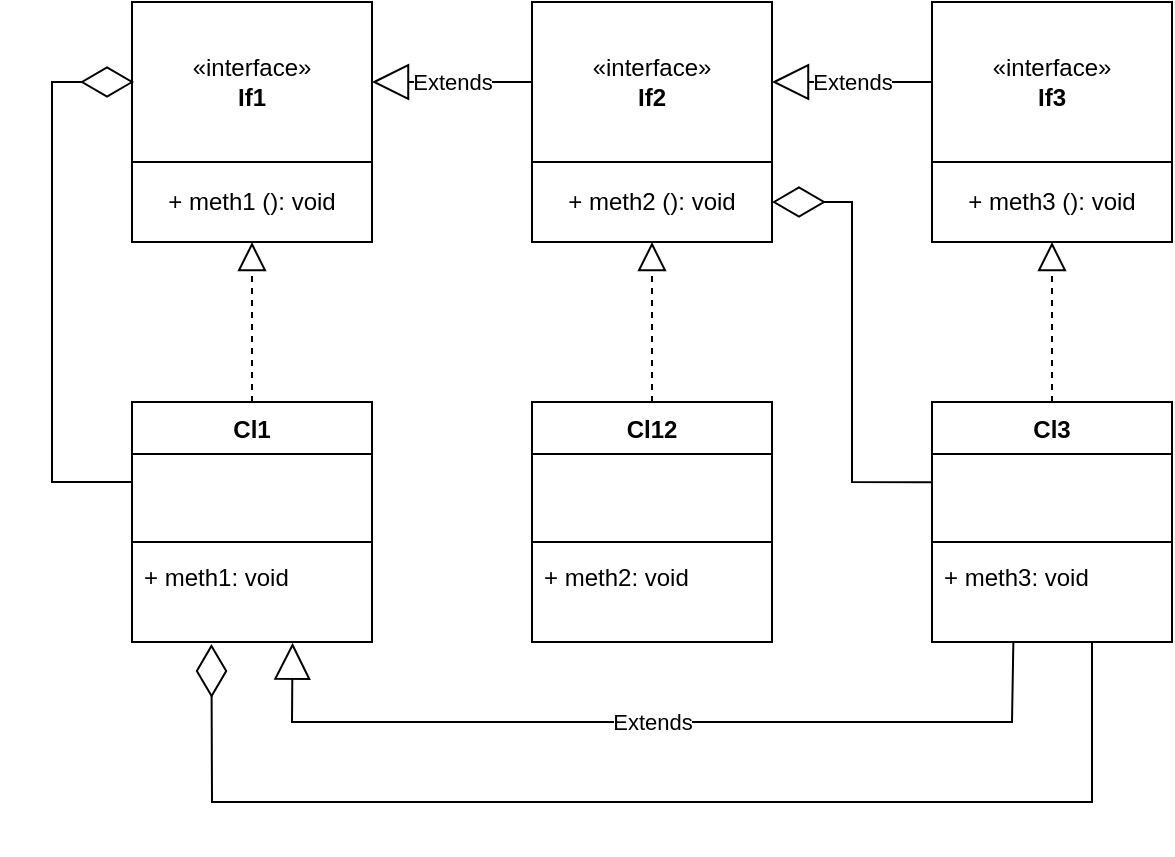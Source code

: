 <mxfile version="24.7.17">
  <diagram name="Страница — 1" id="UQAC5lyNgn5QcYAlGW-z">
    <mxGraphModel dx="779" dy="493" grid="1" gridSize="10" guides="1" tooltips="1" connect="1" arrows="1" fold="1" page="1" pageScale="1" pageWidth="827" pageHeight="1169" math="0" shadow="0">
      <root>
        <mxCell id="0" />
        <mxCell id="1" parent="0" />
        <mxCell id="BOYmDQaxNkSnLl2RtAXD-9" value="Cl1" style="swimlane;fontStyle=1;align=center;verticalAlign=top;childLayout=stackLayout;horizontal=1;startSize=26;horizontalStack=0;resizeParent=1;resizeParentMax=0;resizeLast=0;collapsible=1;marginBottom=0;whiteSpace=wrap;html=1;" vertex="1" parent="1">
          <mxGeometry x="160" y="360" width="120" height="120" as="geometry" />
        </mxCell>
        <mxCell id="BOYmDQaxNkSnLl2RtAXD-10" value="&amp;nbsp;" style="text;strokeColor=none;fillColor=none;align=left;verticalAlign=top;spacingLeft=4;spacingRight=4;overflow=hidden;rotatable=0;points=[[0,0.5],[1,0.5]];portConstraint=eastwest;whiteSpace=wrap;html=1;" vertex="1" parent="BOYmDQaxNkSnLl2RtAXD-9">
          <mxGeometry y="26" width="120" height="40" as="geometry" />
        </mxCell>
        <mxCell id="BOYmDQaxNkSnLl2RtAXD-11" value="" style="line;strokeWidth=1;fillColor=none;align=left;verticalAlign=middle;spacingTop=-1;spacingLeft=3;spacingRight=3;rotatable=0;labelPosition=right;points=[];portConstraint=eastwest;strokeColor=inherit;" vertex="1" parent="BOYmDQaxNkSnLl2RtAXD-9">
          <mxGeometry y="66" width="120" height="8" as="geometry" />
        </mxCell>
        <mxCell id="BOYmDQaxNkSnLl2RtAXD-12" value="+ meth1&lt;span style=&quot;text-align: center;&quot;&gt;: void&lt;/span&gt;" style="text;strokeColor=none;fillColor=none;align=left;verticalAlign=top;spacingLeft=4;spacingRight=4;overflow=hidden;rotatable=0;points=[[0,0.5],[1,0.5]];portConstraint=eastwest;whiteSpace=wrap;html=1;" vertex="1" parent="BOYmDQaxNkSnLl2RtAXD-9">
          <mxGeometry y="74" width="120" height="46" as="geometry" />
        </mxCell>
        <mxCell id="BOYmDQaxNkSnLl2RtAXD-14" value="Cl12" style="swimlane;fontStyle=1;align=center;verticalAlign=top;childLayout=stackLayout;horizontal=1;startSize=26;horizontalStack=0;resizeParent=1;resizeParentMax=0;resizeLast=0;collapsible=1;marginBottom=0;whiteSpace=wrap;html=1;" vertex="1" parent="1">
          <mxGeometry x="360" y="360" width="120" height="120" as="geometry" />
        </mxCell>
        <mxCell id="BOYmDQaxNkSnLl2RtAXD-15" value="&amp;nbsp;" style="text;strokeColor=none;fillColor=none;align=left;verticalAlign=top;spacingLeft=4;spacingRight=4;overflow=hidden;rotatable=0;points=[[0,0.5],[1,0.5]];portConstraint=eastwest;whiteSpace=wrap;html=1;" vertex="1" parent="BOYmDQaxNkSnLl2RtAXD-14">
          <mxGeometry y="26" width="120" height="40" as="geometry" />
        </mxCell>
        <mxCell id="BOYmDQaxNkSnLl2RtAXD-16" value="" style="line;strokeWidth=1;fillColor=none;align=left;verticalAlign=middle;spacingTop=-1;spacingLeft=3;spacingRight=3;rotatable=0;labelPosition=right;points=[];portConstraint=eastwest;strokeColor=inherit;" vertex="1" parent="BOYmDQaxNkSnLl2RtAXD-14">
          <mxGeometry y="66" width="120" height="8" as="geometry" />
        </mxCell>
        <mxCell id="BOYmDQaxNkSnLl2RtAXD-17" value="+ meth2&lt;span style=&quot;text-align: center;&quot;&gt;: void&lt;/span&gt;" style="text;strokeColor=none;fillColor=none;align=left;verticalAlign=top;spacingLeft=4;spacingRight=4;overflow=hidden;rotatable=0;points=[[0,0.5],[1,0.5]];portConstraint=eastwest;whiteSpace=wrap;html=1;" vertex="1" parent="BOYmDQaxNkSnLl2RtAXD-14">
          <mxGeometry y="74" width="120" height="46" as="geometry" />
        </mxCell>
        <mxCell id="BOYmDQaxNkSnLl2RtAXD-18" value="Cl3" style="swimlane;fontStyle=1;align=center;verticalAlign=top;childLayout=stackLayout;horizontal=1;startSize=26;horizontalStack=0;resizeParent=1;resizeParentMax=0;resizeLast=0;collapsible=1;marginBottom=0;whiteSpace=wrap;html=1;" vertex="1" parent="1">
          <mxGeometry x="560" y="360" width="120" height="120" as="geometry" />
        </mxCell>
        <mxCell id="BOYmDQaxNkSnLl2RtAXD-19" value="&amp;nbsp;" style="text;strokeColor=none;fillColor=none;align=left;verticalAlign=top;spacingLeft=4;spacingRight=4;overflow=hidden;rotatable=0;points=[[0,0.5],[1,0.5]];portConstraint=eastwest;whiteSpace=wrap;html=1;" vertex="1" parent="BOYmDQaxNkSnLl2RtAXD-18">
          <mxGeometry y="26" width="120" height="40" as="geometry" />
        </mxCell>
        <mxCell id="BOYmDQaxNkSnLl2RtAXD-20" value="" style="line;strokeWidth=1;fillColor=none;align=left;verticalAlign=middle;spacingTop=-1;spacingLeft=3;spacingRight=3;rotatable=0;labelPosition=right;points=[];portConstraint=eastwest;strokeColor=inherit;" vertex="1" parent="BOYmDQaxNkSnLl2RtAXD-18">
          <mxGeometry y="66" width="120" height="8" as="geometry" />
        </mxCell>
        <mxCell id="BOYmDQaxNkSnLl2RtAXD-21" value="+ meth3&lt;span style=&quot;text-align: center;&quot;&gt;: void&lt;/span&gt;" style="text;strokeColor=none;fillColor=none;align=left;verticalAlign=top;spacingLeft=4;spacingRight=4;overflow=hidden;rotatable=0;points=[[0,0.5],[1,0.5]];portConstraint=eastwest;whiteSpace=wrap;html=1;" vertex="1" parent="BOYmDQaxNkSnLl2RtAXD-18">
          <mxGeometry y="74" width="120" height="46" as="geometry" />
        </mxCell>
        <mxCell id="BOYmDQaxNkSnLl2RtAXD-25" value="" style="group" vertex="1" connectable="0" parent="1">
          <mxGeometry x="160" y="160" width="120" height="120" as="geometry" />
        </mxCell>
        <mxCell id="BOYmDQaxNkSnLl2RtAXD-7" value="«interface»&lt;br&gt;&lt;b&gt;If1&lt;/b&gt;" style="html=1;whiteSpace=wrap;" vertex="1" parent="BOYmDQaxNkSnLl2RtAXD-25">
          <mxGeometry width="120" height="80" as="geometry" />
        </mxCell>
        <mxCell id="BOYmDQaxNkSnLl2RtAXD-8" value="+ meth1 (): void" style="html=1;whiteSpace=wrap;" vertex="1" parent="BOYmDQaxNkSnLl2RtAXD-25">
          <mxGeometry y="80" width="120" height="40" as="geometry" />
        </mxCell>
        <mxCell id="BOYmDQaxNkSnLl2RtAXD-26" value="" style="group" vertex="1" connectable="0" parent="1">
          <mxGeometry x="360" y="160" width="120" height="120" as="geometry" />
        </mxCell>
        <mxCell id="BOYmDQaxNkSnLl2RtAXD-5" value="«interface»&lt;br&gt;&lt;b&gt;If2&lt;/b&gt;" style="html=1;whiteSpace=wrap;" vertex="1" parent="BOYmDQaxNkSnLl2RtAXD-26">
          <mxGeometry width="120" height="80" as="geometry" />
        </mxCell>
        <mxCell id="BOYmDQaxNkSnLl2RtAXD-6" value="+ meth2 (): void" style="html=1;whiteSpace=wrap;" vertex="1" parent="BOYmDQaxNkSnLl2RtAXD-26">
          <mxGeometry y="80" width="120" height="40" as="geometry" />
        </mxCell>
        <mxCell id="BOYmDQaxNkSnLl2RtAXD-27" value="" style="group" vertex="1" connectable="0" parent="1">
          <mxGeometry x="560" y="160" width="120" height="120" as="geometry" />
        </mxCell>
        <mxCell id="BOYmDQaxNkSnLl2RtAXD-3" value="«interface»&lt;br&gt;&lt;b&gt;If3&lt;/b&gt;" style="html=1;whiteSpace=wrap;" vertex="1" parent="BOYmDQaxNkSnLl2RtAXD-27">
          <mxGeometry width="120" height="80" as="geometry" />
        </mxCell>
        <mxCell id="BOYmDQaxNkSnLl2RtAXD-4" value="+ meth3 (): void" style="html=1;whiteSpace=wrap;" vertex="1" parent="BOYmDQaxNkSnLl2RtAXD-27">
          <mxGeometry y="80" width="120" height="40" as="geometry" />
        </mxCell>
        <mxCell id="BOYmDQaxNkSnLl2RtAXD-30" value="" style="endArrow=block;dashed=1;endFill=0;endSize=12;html=1;rounded=0;entryX=0.5;entryY=1;entryDx=0;entryDy=0;exitX=0.5;exitY=0;exitDx=0;exitDy=0;" edge="1" parent="1" source="BOYmDQaxNkSnLl2RtAXD-9" target="BOYmDQaxNkSnLl2RtAXD-8">
          <mxGeometry width="160" relative="1" as="geometry">
            <mxPoint x="-70" y="340" as="sourcePoint" />
            <mxPoint x="90" y="340" as="targetPoint" />
          </mxGeometry>
        </mxCell>
        <mxCell id="BOYmDQaxNkSnLl2RtAXD-31" value="" style="endArrow=block;dashed=1;endFill=0;endSize=12;html=1;rounded=0;entryX=0.5;entryY=1;entryDx=0;entryDy=0;exitX=0.5;exitY=0;exitDx=0;exitDy=0;" edge="1" parent="1" source="BOYmDQaxNkSnLl2RtAXD-14" target="BOYmDQaxNkSnLl2RtAXD-6">
          <mxGeometry width="160" relative="1" as="geometry">
            <mxPoint x="270" y="350" as="sourcePoint" />
            <mxPoint x="270" y="290" as="targetPoint" />
          </mxGeometry>
        </mxCell>
        <mxCell id="BOYmDQaxNkSnLl2RtAXD-32" value="" style="endArrow=block;dashed=1;endFill=0;endSize=12;html=1;rounded=0;entryX=0.5;entryY=1;entryDx=0;entryDy=0;exitX=0.5;exitY=0;exitDx=0;exitDy=0;" edge="1" parent="1" source="BOYmDQaxNkSnLl2RtAXD-18" target="BOYmDQaxNkSnLl2RtAXD-4">
          <mxGeometry width="160" relative="1" as="geometry">
            <mxPoint x="470" y="350" as="sourcePoint" />
            <mxPoint x="470" y="290" as="targetPoint" />
          </mxGeometry>
        </mxCell>
        <mxCell id="BOYmDQaxNkSnLl2RtAXD-40" value="Extends" style="endArrow=block;endSize=16;endFill=0;html=1;rounded=0;entryX=1;entryY=0.5;entryDx=0;entryDy=0;exitX=0;exitY=0.5;exitDx=0;exitDy=0;" edge="1" parent="1" source="BOYmDQaxNkSnLl2RtAXD-3" target="BOYmDQaxNkSnLl2RtAXD-5">
          <mxGeometry width="160" relative="1" as="geometry">
            <mxPoint x="550" y="580" as="sourcePoint" />
            <mxPoint x="710" y="580" as="targetPoint" />
          </mxGeometry>
        </mxCell>
        <mxCell id="BOYmDQaxNkSnLl2RtAXD-41" value="Extends" style="endArrow=block;endSize=16;endFill=0;html=1;rounded=0;exitX=0;exitY=0.5;exitDx=0;exitDy=0;entryX=1;entryY=0.5;entryDx=0;entryDy=0;" edge="1" parent="1" source="BOYmDQaxNkSnLl2RtAXD-5" target="BOYmDQaxNkSnLl2RtAXD-7">
          <mxGeometry width="160" relative="1" as="geometry">
            <mxPoint x="570" y="210" as="sourcePoint" />
            <mxPoint x="310" y="260" as="targetPoint" />
          </mxGeometry>
        </mxCell>
        <mxCell id="BOYmDQaxNkSnLl2RtAXD-42" value="Extends" style="endArrow=block;endSize=16;endFill=0;html=1;rounded=0;exitX=0.339;exitY=0.993;exitDx=0;exitDy=0;exitPerimeter=0;entryX=0.669;entryY=1.008;entryDx=0;entryDy=0;entryPerimeter=0;" edge="1" parent="1" source="BOYmDQaxNkSnLl2RtAXD-21" target="BOYmDQaxNkSnLl2RtAXD-12">
          <mxGeometry width="160" relative="1" as="geometry">
            <mxPoint x="570" y="210" as="sourcePoint" />
            <mxPoint x="230" y="510" as="targetPoint" />
            <Array as="points">
              <mxPoint x="600" y="520" />
              <mxPoint x="240" y="520" />
            </Array>
          </mxGeometry>
        </mxCell>
        <mxCell id="BOYmDQaxNkSnLl2RtAXD-43" value="" style="endArrow=diamondThin;endFill=0;endSize=24;html=1;rounded=0;entryX=0;entryY=0.5;entryDx=0;entryDy=0;" edge="1" parent="1">
          <mxGeometry width="160" relative="1" as="geometry">
            <mxPoint x="160" y="400" as="sourcePoint" />
            <mxPoint x="161" y="200" as="targetPoint" />
            <Array as="points">
              <mxPoint x="120" y="400" />
              <mxPoint x="120" y="200" />
            </Array>
          </mxGeometry>
        </mxCell>
        <mxCell id="BOYmDQaxNkSnLl2RtAXD-44" value="" style="endArrow=diamondThin;endFill=0;endSize=24;html=1;rounded=0;entryX=1;entryY=0.5;entryDx=0;entryDy=0;exitX=-0.003;exitY=0.354;exitDx=0;exitDy=0;exitPerimeter=0;" edge="1" parent="1" source="BOYmDQaxNkSnLl2RtAXD-19" target="BOYmDQaxNkSnLl2RtAXD-6">
          <mxGeometry width="160" relative="1" as="geometry">
            <mxPoint x="400" y="590" as="sourcePoint" />
            <mxPoint x="560" y="590" as="targetPoint" />
            <Array as="points">
              <mxPoint x="520" y="400" />
              <mxPoint x="520" y="260" />
            </Array>
          </mxGeometry>
        </mxCell>
        <mxCell id="BOYmDQaxNkSnLl2RtAXD-45" value="" style="endArrow=diamondThin;endFill=0;endSize=24;html=1;rounded=0;entryX=0.331;entryY=1.022;entryDx=0;entryDy=0;entryPerimeter=0;" edge="1" parent="1" target="BOYmDQaxNkSnLl2RtAXD-12">
          <mxGeometry width="160" relative="1" as="geometry">
            <mxPoint x="640" y="480" as="sourcePoint" />
            <mxPoint x="320" y="580" as="targetPoint" />
            <Array as="points">
              <mxPoint x="640" y="560" />
              <mxPoint x="200" y="560" />
            </Array>
          </mxGeometry>
        </mxCell>
      </root>
    </mxGraphModel>
  </diagram>
</mxfile>
